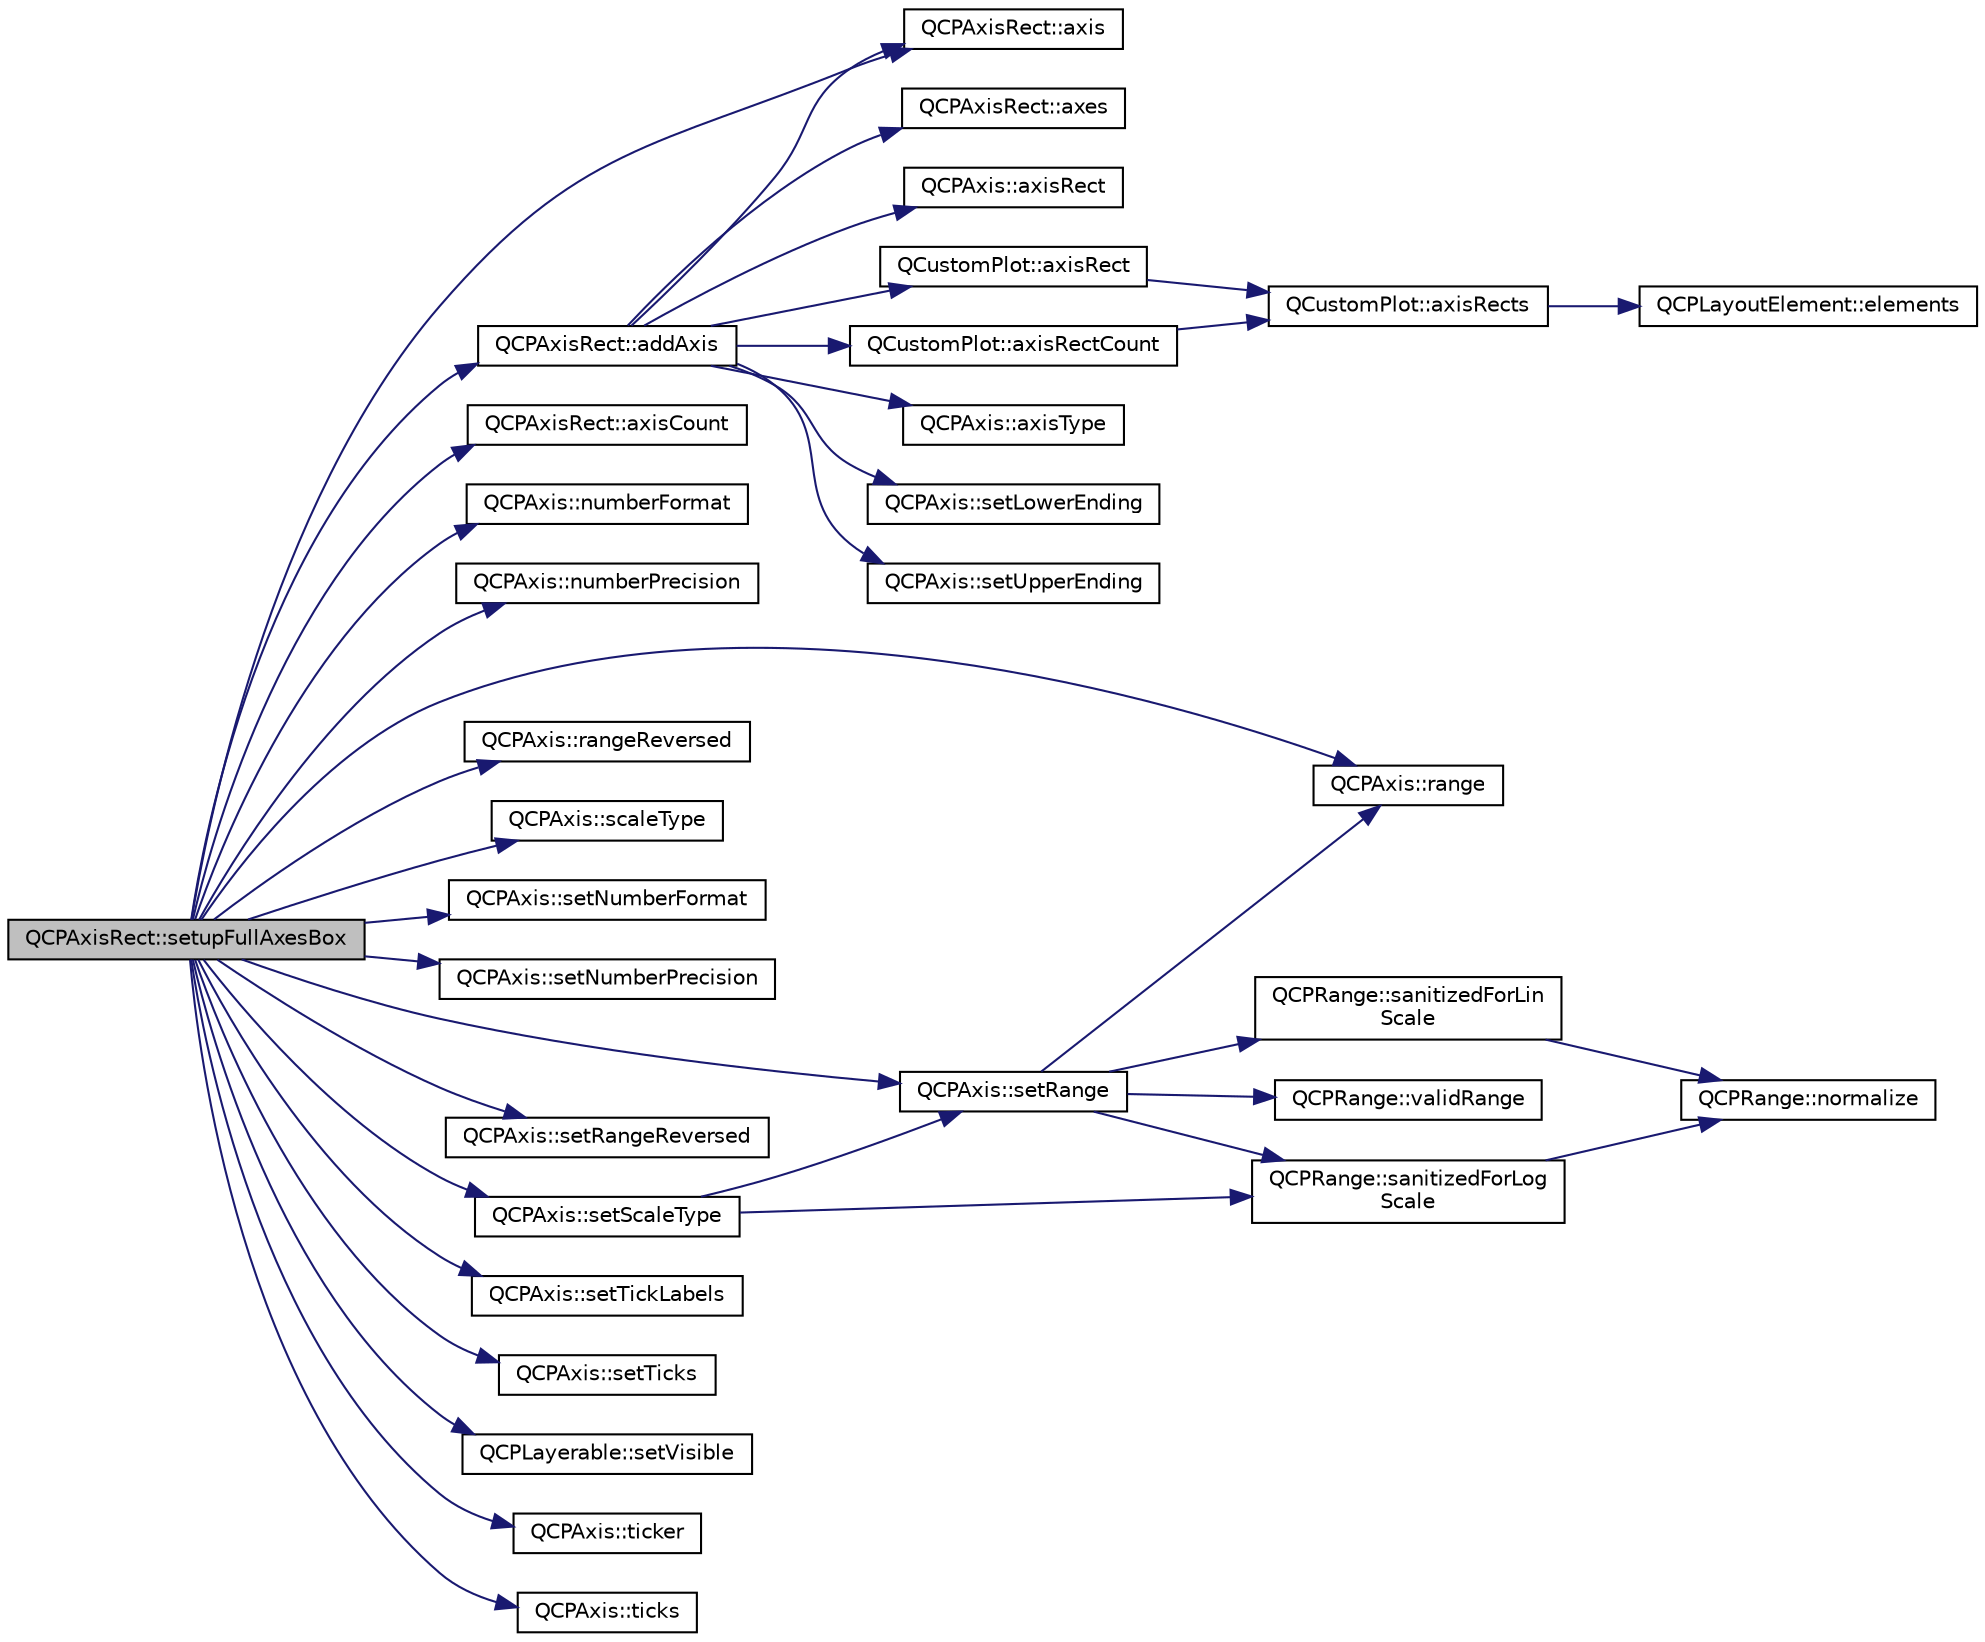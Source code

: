 digraph "QCPAxisRect::setupFullAxesBox"
{
 // LATEX_PDF_SIZE
  edge [fontname="Helvetica",fontsize="10",labelfontname="Helvetica",labelfontsize="10"];
  node [fontname="Helvetica",fontsize="10",shape=record];
  rankdir="LR";
  Node1 [label="QCPAxisRect::setupFullAxesBox",height=0.2,width=0.4,color="black", fillcolor="grey75", style="filled", fontcolor="black",tooltip=" "];
  Node1 -> Node2 [color="midnightblue",fontsize="10",style="solid",fontname="Helvetica"];
  Node2 [label="QCPAxisRect::addAxis",height=0.2,width=0.4,color="black", fillcolor="white", style="filled",URL="$classQCPAxisRect.html#a2a845ee60eac7a8d5e71718c5e77c274",tooltip=" "];
  Node2 -> Node3 [color="midnightblue",fontsize="10",style="solid",fontname="Helvetica"];
  Node3 [label="QCPAxisRect::axes",height=0.2,width=0.4,color="black", fillcolor="white", style="filled",URL="$classQCPAxisRect.html#a11657b8faebe9677180860e8057ede26",tooltip=" "];
  Node2 -> Node4 [color="midnightblue",fontsize="10",style="solid",fontname="Helvetica"];
  Node4 [label="QCPAxisRect::axis",height=0.2,width=0.4,color="black", fillcolor="white", style="filled",URL="$classQCPAxisRect.html#a583ae4f6d78b601b732183f6cabecbe1",tooltip=" "];
  Node2 -> Node5 [color="midnightblue",fontsize="10",style="solid",fontname="Helvetica"];
  Node5 [label="QCPAxis::axisRect",height=0.2,width=0.4,color="black", fillcolor="white", style="filled",URL="$classQCPAxis.html#afc94bcfdf8adfe8e01013f13bdf159a2",tooltip=" "];
  Node2 -> Node6 [color="midnightblue",fontsize="10",style="solid",fontname="Helvetica"];
  Node6 [label="QCustomPlot::axisRect",height=0.2,width=0.4,color="black", fillcolor="white", style="filled",URL="$classQCustomPlot.html#ae5eefcb5f6ca26689b1fd4f6e25b42f9",tooltip=" "];
  Node6 -> Node7 [color="midnightblue",fontsize="10",style="solid",fontname="Helvetica"];
  Node7 [label="QCustomPlot::axisRects",height=0.2,width=0.4,color="black", fillcolor="white", style="filled",URL="$classQCustomPlot.html#a12af771429e2d7e313c8c5d5fca068fe",tooltip=" "];
  Node7 -> Node8 [color="midnightblue",fontsize="10",style="solid",fontname="Helvetica"];
  Node8 [label="QCPLayoutElement::elements",height=0.2,width=0.4,color="black", fillcolor="white", style="filled",URL="$classQCPLayoutElement.html#a76dec8cb31e498994a944d7647a43309",tooltip=" "];
  Node2 -> Node9 [color="midnightblue",fontsize="10",style="solid",fontname="Helvetica"];
  Node9 [label="QCustomPlot::axisRectCount",height=0.2,width=0.4,color="black", fillcolor="white", style="filled",URL="$classQCustomPlot.html#a8f85940aaac50efb466287d9d2d04ec6",tooltip=" "];
  Node9 -> Node7 [color="midnightblue",fontsize="10",style="solid",fontname="Helvetica"];
  Node2 -> Node10 [color="midnightblue",fontsize="10",style="solid",fontname="Helvetica"];
  Node10 [label="QCPAxis::axisType",height=0.2,width=0.4,color="black", fillcolor="white", style="filled",URL="$classQCPAxis.html#aa19679359783c5ecd27757b7e5619976",tooltip=" "];
  Node2 -> Node11 [color="midnightblue",fontsize="10",style="solid",fontname="Helvetica"];
  Node11 [label="QCPAxis::setLowerEnding",height=0.2,width=0.4,color="black", fillcolor="white", style="filled",URL="$classQCPAxis.html#a08af1c72db9ae4dc8cb8a973d44405ab",tooltip=" "];
  Node2 -> Node12 [color="midnightblue",fontsize="10",style="solid",fontname="Helvetica"];
  Node12 [label="QCPAxis::setUpperEnding",height=0.2,width=0.4,color="black", fillcolor="white", style="filled",URL="$classQCPAxis.html#a69119b892fc306f651763596685aa377",tooltip=" "];
  Node1 -> Node4 [color="midnightblue",fontsize="10",style="solid",fontname="Helvetica"];
  Node1 -> Node13 [color="midnightblue",fontsize="10",style="solid",fontname="Helvetica"];
  Node13 [label="QCPAxisRect::axisCount",height=0.2,width=0.4,color="black", fillcolor="white", style="filled",URL="$classQCPAxisRect.html#a85b321acec0f694d8b5fdeafdbff3133",tooltip=" "];
  Node1 -> Node14 [color="midnightblue",fontsize="10",style="solid",fontname="Helvetica"];
  Node14 [label="QCPAxis::numberFormat",height=0.2,width=0.4,color="black", fillcolor="white", style="filled",URL="$classQCPAxis.html#a20cc29c2f282a0e9efd8f32145e47be6",tooltip=" "];
  Node1 -> Node15 [color="midnightblue",fontsize="10",style="solid",fontname="Helvetica"];
  Node15 [label="QCPAxis::numberPrecision",height=0.2,width=0.4,color="black", fillcolor="white", style="filled",URL="$classQCPAxis.html#a2562b6f3a4a01c7ed83a388042664998",tooltip=" "];
  Node1 -> Node16 [color="midnightblue",fontsize="10",style="solid",fontname="Helvetica"];
  Node16 [label="QCPAxis::range",height=0.2,width=0.4,color="black", fillcolor="white", style="filled",URL="$classQCPAxis.html#ac4058855a81f1a883cf2e754f6a6acb1",tooltip=" "];
  Node1 -> Node17 [color="midnightblue",fontsize="10",style="solid",fontname="Helvetica"];
  Node17 [label="QCPAxis::rangeReversed",height=0.2,width=0.4,color="black", fillcolor="white", style="filled",URL="$classQCPAxis.html#ab9866dd1a78f1920f491ec12a794bec2",tooltip=" "];
  Node1 -> Node18 [color="midnightblue",fontsize="10",style="solid",fontname="Helvetica"];
  Node18 [label="QCPAxis::scaleType",height=0.2,width=0.4,color="black", fillcolor="white", style="filled",URL="$classQCPAxis.html#ad23e9ad97b44e9aeaf4fab8904280098",tooltip=" "];
  Node1 -> Node19 [color="midnightblue",fontsize="10",style="solid",fontname="Helvetica"];
  Node19 [label="QCPAxis::setNumberFormat",height=0.2,width=0.4,color="black", fillcolor="white", style="filled",URL="$classQCPAxis.html#ae585a54dc2aac662e90a2ca82f002590",tooltip=" "];
  Node1 -> Node20 [color="midnightblue",fontsize="10",style="solid",fontname="Helvetica"];
  Node20 [label="QCPAxis::setNumberPrecision",height=0.2,width=0.4,color="black", fillcolor="white", style="filled",URL="$classQCPAxis.html#a21dc8023ad7500382ad9574b48137e63",tooltip=" "];
  Node1 -> Node21 [color="midnightblue",fontsize="10",style="solid",fontname="Helvetica"];
  Node21 [label="QCPAxis::setRange",height=0.2,width=0.4,color="black", fillcolor="white", style="filled",URL="$classQCPAxis.html#aebdfea5d44c3a0ad2b4700cd4d25b641",tooltip=" "];
  Node21 -> Node16 [color="midnightblue",fontsize="10",style="solid",fontname="Helvetica"];
  Node21 -> Node22 [color="midnightblue",fontsize="10",style="solid",fontname="Helvetica"];
  Node22 [label="QCPRange::sanitizedForLin\lScale",height=0.2,width=0.4,color="black", fillcolor="white", style="filled",URL="$classQCPRange.html#a808751fdd9b17ef52327ba011df2e5f1",tooltip=" "];
  Node22 -> Node23 [color="midnightblue",fontsize="10",style="solid",fontname="Helvetica"];
  Node23 [label="QCPRange::normalize",height=0.2,width=0.4,color="black", fillcolor="white", style="filled",URL="$classQCPRange.html#af914a7740269b0604d0827c634a878a9",tooltip=" "];
  Node21 -> Node24 [color="midnightblue",fontsize="10",style="solid",fontname="Helvetica"];
  Node24 [label="QCPRange::sanitizedForLog\lScale",height=0.2,width=0.4,color="black", fillcolor="white", style="filled",URL="$classQCPRange.html#a3d66288d66e1d6df3636075eb42502ee",tooltip=" "];
  Node24 -> Node23 [color="midnightblue",fontsize="10",style="solid",fontname="Helvetica"];
  Node21 -> Node25 [color="midnightblue",fontsize="10",style="solid",fontname="Helvetica"];
  Node25 [label="QCPRange::validRange",height=0.2,width=0.4,color="black", fillcolor="white", style="filled",URL="$classQCPRange.html#ab38bd4841c77c7bb86c9eea0f142dcc0",tooltip=" "];
  Node1 -> Node26 [color="midnightblue",fontsize="10",style="solid",fontname="Helvetica"];
  Node26 [label="QCPAxis::setRangeReversed",height=0.2,width=0.4,color="black", fillcolor="white", style="filled",URL="$classQCPAxis.html#a2172fdb196b1a0dc3f40992fcad8e9e1",tooltip=" "];
  Node1 -> Node27 [color="midnightblue",fontsize="10",style="solid",fontname="Helvetica"];
  Node27 [label="QCPAxis::setScaleType",height=0.2,width=0.4,color="black", fillcolor="white", style="filled",URL="$classQCPAxis.html#adef29cae617af4f519f6c40d1a866ca6",tooltip=" "];
  Node27 -> Node24 [color="midnightblue",fontsize="10",style="solid",fontname="Helvetica"];
  Node27 -> Node21 [color="midnightblue",fontsize="10",style="solid",fontname="Helvetica"];
  Node1 -> Node28 [color="midnightblue",fontsize="10",style="solid",fontname="Helvetica"];
  Node28 [label="QCPAxis::setTickLabels",height=0.2,width=0.4,color="black", fillcolor="white", style="filled",URL="$classQCPAxis.html#a04ba16e1f6f78d70f938519576ed32c8",tooltip=" "];
  Node1 -> Node29 [color="midnightblue",fontsize="10",style="solid",fontname="Helvetica"];
  Node29 [label="QCPAxis::setTicks",height=0.2,width=0.4,color="black", fillcolor="white", style="filled",URL="$classQCPAxis.html#ac891409315bc379e3b1abdb162c1a011",tooltip=" "];
  Node1 -> Node30 [color="midnightblue",fontsize="10",style="solid",fontname="Helvetica"];
  Node30 [label="QCPLayerable::setVisible",height=0.2,width=0.4,color="black", fillcolor="white", style="filled",URL="$classQCPLayerable.html#a3bed99ddc396b48ce3ebfdc0418744f8",tooltip=" "];
  Node1 -> Node31 [color="midnightblue",fontsize="10",style="solid",fontname="Helvetica"];
  Node31 [label="QCPAxis::ticker",height=0.2,width=0.4,color="black", fillcolor="white", style="filled",URL="$classQCPAxis.html#a7b7a27151be8235059e1294f73ecf615",tooltip=" "];
  Node1 -> Node32 [color="midnightblue",fontsize="10",style="solid",fontname="Helvetica"];
  Node32 [label="QCPAxis::ticks",height=0.2,width=0.4,color="black", fillcolor="white", style="filled",URL="$classQCPAxis.html#a5c3da767a2dc990f200856a9e27ea06e",tooltip=" "];
}
